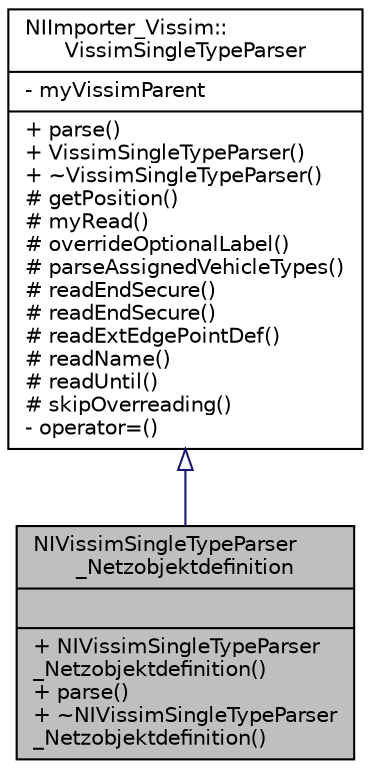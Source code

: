 digraph "NIVissimSingleTypeParser_Netzobjektdefinition"
{
  edge [fontname="Helvetica",fontsize="10",labelfontname="Helvetica",labelfontsize="10"];
  node [fontname="Helvetica",fontsize="10",shape=record];
  Node0 [label="{NIVissimSingleTypeParser\l_Netzobjektdefinition\n||+ NIVissimSingleTypeParser\l_Netzobjektdefinition()\l+ parse()\l+ ~NIVissimSingleTypeParser\l_Netzobjektdefinition()\l}",height=0.2,width=0.4,color="black", fillcolor="grey75", style="filled", fontcolor="black"];
  Node1 -> Node0 [dir="back",color="midnightblue",fontsize="10",style="solid",arrowtail="onormal",fontname="Helvetica"];
  Node1 [label="{NIImporter_Vissim::\lVissimSingleTypeParser\n|- myVissimParent\l|+ parse()\l+ VissimSingleTypeParser()\l+ ~VissimSingleTypeParser()\l# getPosition()\l# myRead()\l# overrideOptionalLabel()\l# parseAssignedVehicleTypes()\l# readEndSecure()\l# readEndSecure()\l# readExtEdgePointDef()\l# readName()\l# readUntil()\l# skipOverreading()\l- operator=()\l}",height=0.2,width=0.4,color="black", fillcolor="white", style="filled",URL="$d6/d62/class_n_i_importer___vissim_1_1_vissim_single_type_parser.html"];
}
